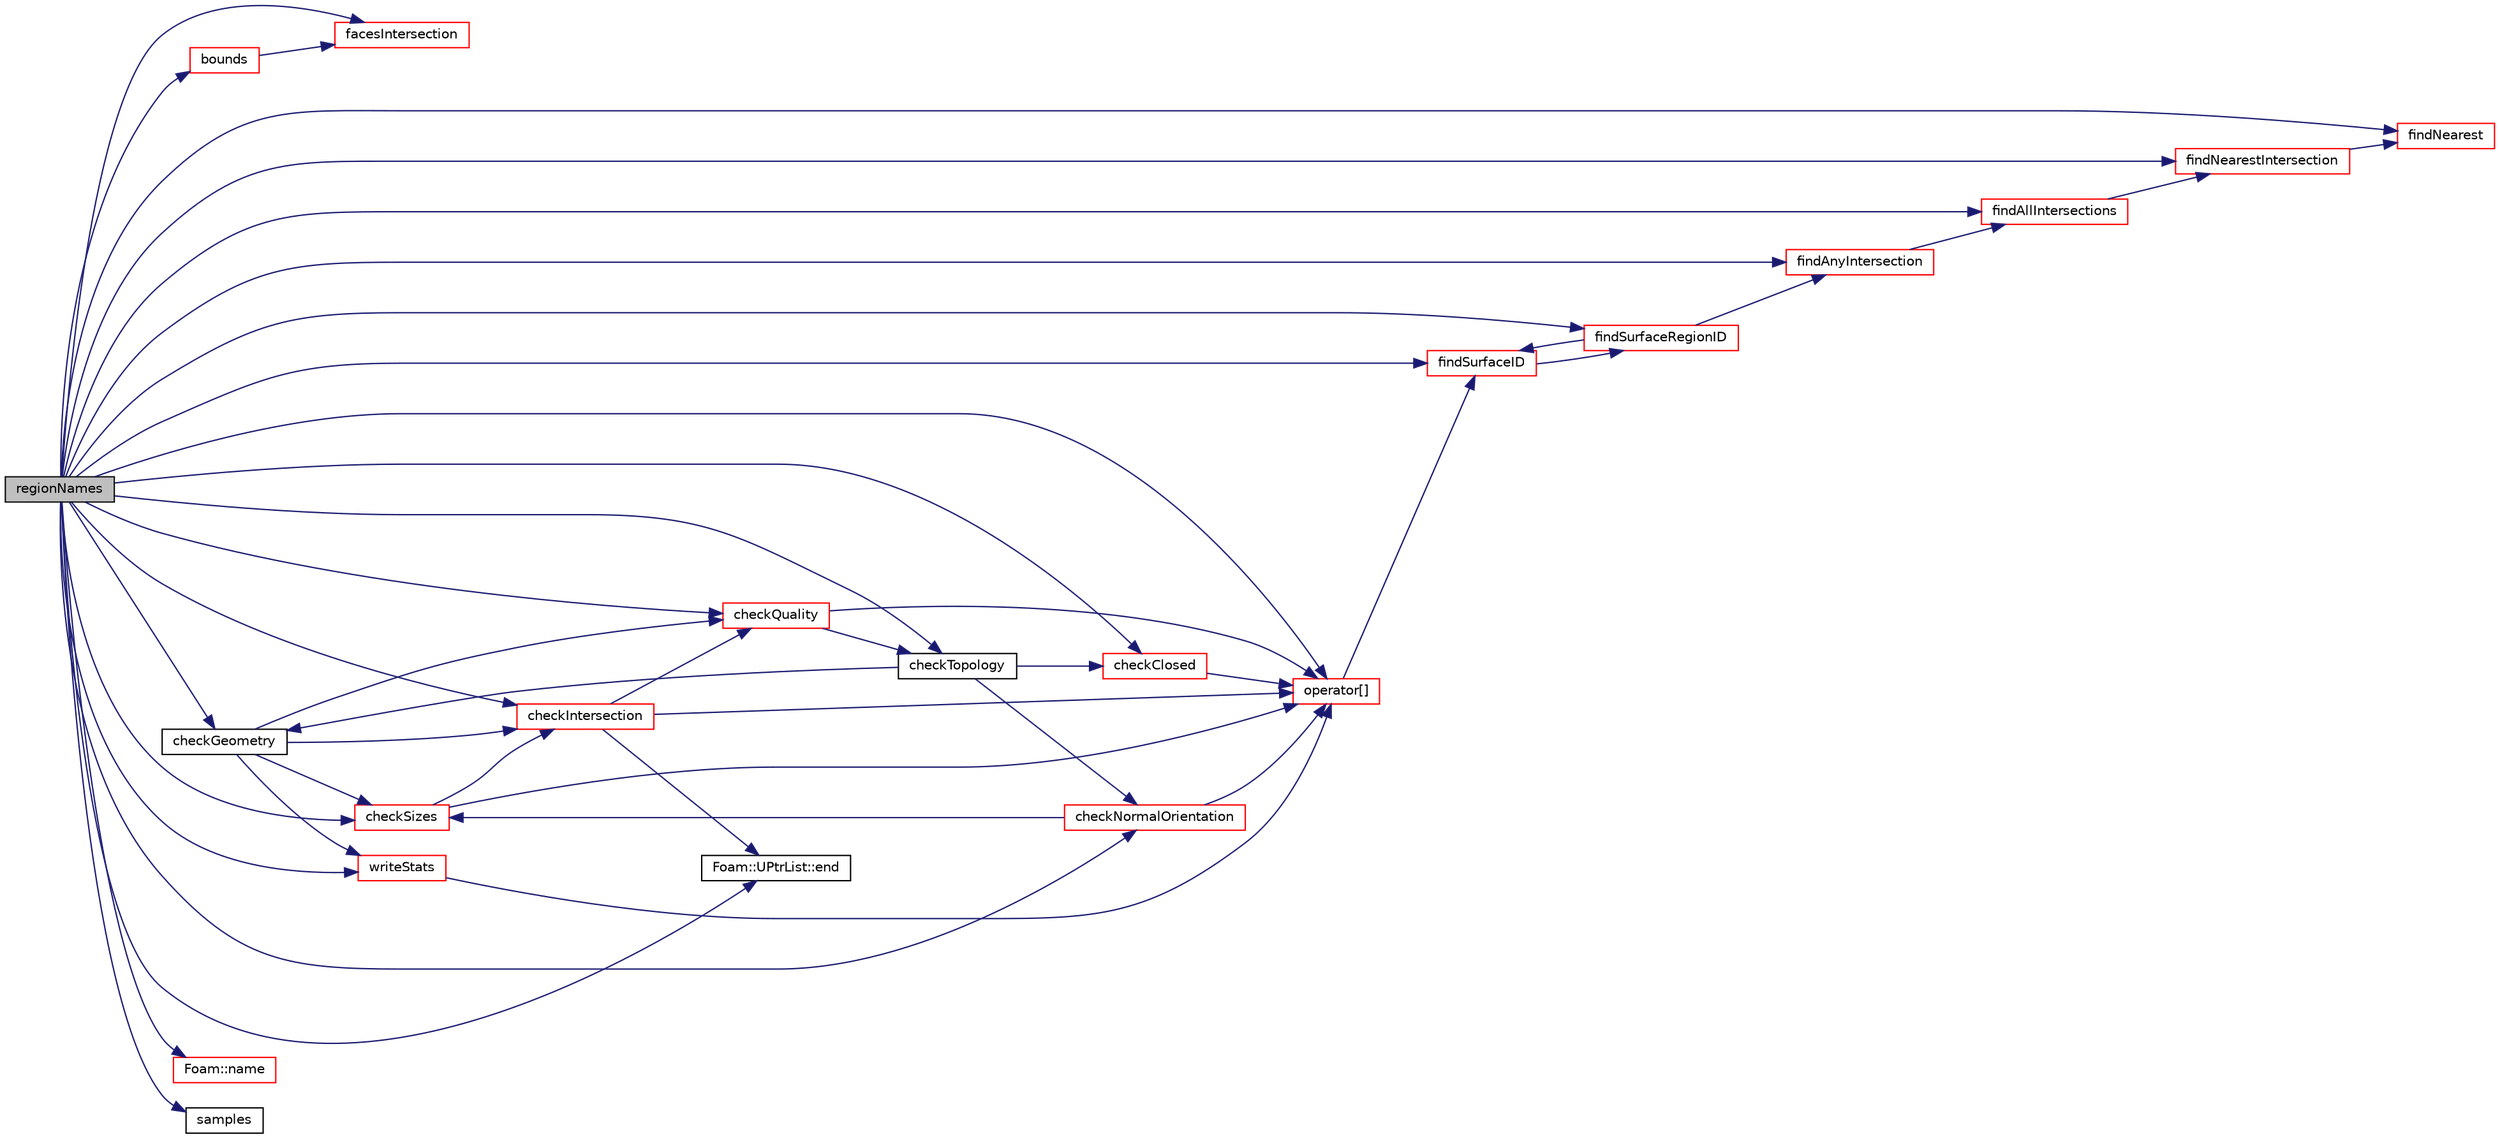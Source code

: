 digraph "regionNames"
{
  bgcolor="transparent";
  edge [fontname="Helvetica",fontsize="10",labelfontname="Helvetica",labelfontsize="10"];
  node [fontname="Helvetica",fontsize="10",shape=record];
  rankdir="LR";
  Node1 [label="regionNames",height=0.2,width=0.4,color="black", fillcolor="grey75", style="filled", fontcolor="black"];
  Node1 -> Node2 [color="midnightblue",fontsize="10",style="solid",fontname="Helvetica"];
  Node2 [label="bounds",height=0.2,width=0.4,color="red",URL="$a02340.html#ae6dc379f9d0f9d69f3127df77ec03d2a",tooltip="Calculate bounding box. "];
  Node2 -> Node3 [color="midnightblue",fontsize="10",style="solid",fontname="Helvetica"];
  Node3 [label="facesIntersection",height=0.2,width=0.4,color="red",URL="$a02340.html#a8e445ad2bfd4b1a260445401b5bb459e",tooltip="Calculate point which is on a set of surfaces. "];
  Node1 -> Node4 [color="midnightblue",fontsize="10",style="solid",fontname="Helvetica"];
  Node4 [label="checkClosed",height=0.2,width=0.4,color="red",URL="$a02340.html#af4d3e5f0e261a6b3cf104add5e93a1f0",tooltip="Are all surfaces closed and manifold. "];
  Node4 -> Node5 [color="midnightblue",fontsize="10",style="solid",fontname="Helvetica"];
  Node5 [label="operator[]",height=0.2,width=0.4,color="red",URL="$a02340.html#aa637f2e4b22739e4f4d363fadf20d8d2",tooltip="Return const reference to searchableSurface by name. "];
  Node5 -> Node6 [color="midnightblue",fontsize="10",style="solid",fontname="Helvetica"];
  Node6 [label="findSurfaceID",height=0.2,width=0.4,color="red",URL="$a02340.html#ae371137761d9cbe92c383239ce7a5b8e",tooltip="Find index of surface. Return -1 if not found. "];
  Node6 -> Node7 [color="midnightblue",fontsize="10",style="solid",fontname="Helvetica"];
  Node7 [label="findSurfaceRegionID",height=0.2,width=0.4,color="red",URL="$a02340.html#a1bfed9e22275ead9b8bf56afc66d803a"];
  Node7 -> Node6 [color="midnightblue",fontsize="10",style="solid",fontname="Helvetica"];
  Node7 -> Node8 [color="midnightblue",fontsize="10",style="solid",fontname="Helvetica"];
  Node8 [label="findAnyIntersection",height=0.2,width=0.4,color="red",URL="$a02340.html#a6fa46176767e8178c01a82a81f407ac3",tooltip="Find any intersection. Return hit point information and. "];
  Node8 -> Node9 [color="midnightblue",fontsize="10",style="solid",fontname="Helvetica"];
  Node9 [label="findAllIntersections",height=0.2,width=0.4,color="red",URL="$a02340.html#aadae6cdc0852b435684fbcd5108bf543",tooltip="Find all intersections in order from start to end. Returns for. "];
  Node9 -> Node10 [color="midnightblue",fontsize="10",style="solid",fontname="Helvetica"];
  Node10 [label="findNearestIntersection",height=0.2,width=0.4,color="red",URL="$a02340.html#aa5eec5ff0bd43788d85ebb5ef4a1a568"];
  Node10 -> Node11 [color="midnightblue",fontsize="10",style="solid",fontname="Helvetica"];
  Node11 [label="findNearest",height=0.2,width=0.4,color="red",URL="$a02340.html#a31884c5f62546f33a067c26b4fe1809e",tooltip="Find nearest. Return -1 (and a miss()) or surface and nearest. "];
  Node1 -> Node12 [color="midnightblue",fontsize="10",style="solid",fontname="Helvetica"];
  Node12 [label="checkGeometry",height=0.2,width=0.4,color="black",URL="$a02340.html#a4451def870f1a9f4dee5b7d3ccc20198",tooltip="All geometric checks. Return number of failed checks. "];
  Node12 -> Node13 [color="midnightblue",fontsize="10",style="solid",fontname="Helvetica"];
  Node13 [label="checkSizes",height=0.2,width=0.4,color="red",URL="$a02340.html#a752a725d69ef0bc3be6a9ac347e9b70e",tooltip="Are all bounding boxes of similar size. "];
  Node13 -> Node5 [color="midnightblue",fontsize="10",style="solid",fontname="Helvetica"];
  Node13 -> Node14 [color="midnightblue",fontsize="10",style="solid",fontname="Helvetica"];
  Node14 [label="checkIntersection",height=0.2,width=0.4,color="red",URL="$a02340.html#a3c12c8cf462e900ac8c4fdb541feb09c",tooltip="Do surfaces self-intersect or intersect others. "];
  Node14 -> Node5 [color="midnightblue",fontsize="10",style="solid",fontname="Helvetica"];
  Node14 -> Node15 [color="midnightblue",fontsize="10",style="solid",fontname="Helvetica"];
  Node15 [label="Foam::UPtrList::end",height=0.2,width=0.4,color="black",URL="$a02880.html#a37f75c7fc58568528543072640358191",tooltip="Return an iterator to end traversing the UPtrList. "];
  Node14 -> Node16 [color="midnightblue",fontsize="10",style="solid",fontname="Helvetica"];
  Node16 [label="checkQuality",height=0.2,width=0.4,color="red",URL="$a02340.html#af41c23f2003dc43b625b4a78141ad3ff",tooltip="Check triangle quality. "];
  Node16 -> Node5 [color="midnightblue",fontsize="10",style="solid",fontname="Helvetica"];
  Node16 -> Node17 [color="midnightblue",fontsize="10",style="solid",fontname="Helvetica"];
  Node17 [label="checkTopology",height=0.2,width=0.4,color="black",URL="$a02340.html#ab40c6c626c5411dec6b14236e30f3478",tooltip="All topological checks. Return number of failed checks. "];
  Node17 -> Node4 [color="midnightblue",fontsize="10",style="solid",fontname="Helvetica"];
  Node17 -> Node18 [color="midnightblue",fontsize="10",style="solid",fontname="Helvetica"];
  Node18 [label="checkNormalOrientation",height=0.2,width=0.4,color="red",URL="$a02340.html#abed4d723582bea3294a2e14ca21e0b60",tooltip="Are all (triangulated) surfaces consistent normal orientation. "];
  Node18 -> Node5 [color="midnightblue",fontsize="10",style="solid",fontname="Helvetica"];
  Node18 -> Node13 [color="midnightblue",fontsize="10",style="solid",fontname="Helvetica"];
  Node17 -> Node12 [color="midnightblue",fontsize="10",style="solid",fontname="Helvetica"];
  Node12 -> Node14 [color="midnightblue",fontsize="10",style="solid",fontname="Helvetica"];
  Node12 -> Node16 [color="midnightblue",fontsize="10",style="solid",fontname="Helvetica"];
  Node12 -> Node19 [color="midnightblue",fontsize="10",style="solid",fontname="Helvetica"];
  Node19 [label="writeStats",height=0.2,width=0.4,color="red",URL="$a02340.html#aa919f1135132c2e0b7774c9543710ecc",tooltip="Write some stats. "];
  Node19 -> Node5 [color="midnightblue",fontsize="10",style="solid",fontname="Helvetica"];
  Node1 -> Node14 [color="midnightblue",fontsize="10",style="solid",fontname="Helvetica"];
  Node1 -> Node18 [color="midnightblue",fontsize="10",style="solid",fontname="Helvetica"];
  Node1 -> Node16 [color="midnightblue",fontsize="10",style="solid",fontname="Helvetica"];
  Node1 -> Node13 [color="midnightblue",fontsize="10",style="solid",fontname="Helvetica"];
  Node1 -> Node17 [color="midnightblue",fontsize="10",style="solid",fontname="Helvetica"];
  Node1 -> Node15 [color="midnightblue",fontsize="10",style="solid",fontname="Helvetica"];
  Node1 -> Node3 [color="midnightblue",fontsize="10",style="solid",fontname="Helvetica"];
  Node1 -> Node9 [color="midnightblue",fontsize="10",style="solid",fontname="Helvetica"];
  Node1 -> Node8 [color="midnightblue",fontsize="10",style="solid",fontname="Helvetica"];
  Node1 -> Node11 [color="midnightblue",fontsize="10",style="solid",fontname="Helvetica"];
  Node1 -> Node10 [color="midnightblue",fontsize="10",style="solid",fontname="Helvetica"];
  Node1 -> Node6 [color="midnightblue",fontsize="10",style="solid",fontname="Helvetica"];
  Node1 -> Node7 [color="midnightblue",fontsize="10",style="solid",fontname="Helvetica"];
  Node1 -> Node20 [color="midnightblue",fontsize="10",style="solid",fontname="Helvetica"];
  Node20 [label="Foam::name",height=0.2,width=0.4,color="red",URL="$a10909.html#adcb0df2bd4953cb6bb390272d8263c3a",tooltip="Return a string representation of a complex. "];
  Node1 -> Node5 [color="midnightblue",fontsize="10",style="solid",fontname="Helvetica"];
  Node1 -> Node21 [color="midnightblue",fontsize="10",style="solid",fontname="Helvetica"];
  Node21 [label="samples",height=0.2,width=0.4,color="black",URL="$a04571.html#a14d38e99c2caf50fd9f0aa0d5ef88e3b"];
  Node1 -> Node19 [color="midnightblue",fontsize="10",style="solid",fontname="Helvetica"];
}
